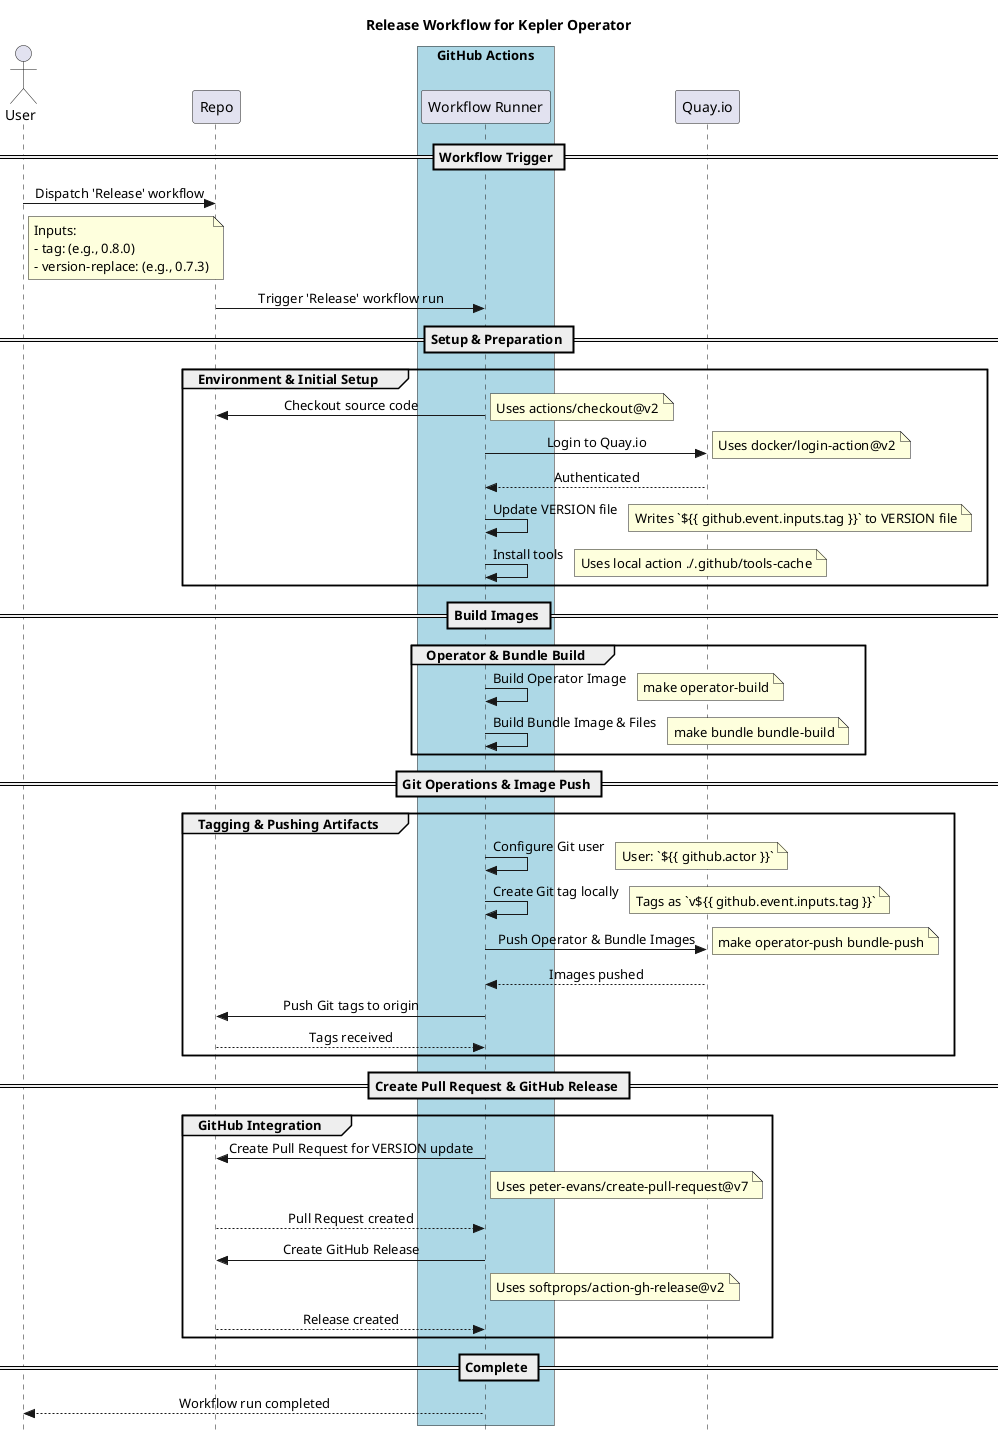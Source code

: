 @startuml Release Workflow Sequence
' NOTE: Render using http://sujoyu.github.io/plantuml-previewer or any PlantUML tool

title Release Workflow for Kepler Operator

skinparam sequenceMessageAlign center
skinparam responseMessageBelowArrow true
skinparam maxMessageSize 250
skinparam style strictuml
skinparam DefaultFontName SansSerif

actor "User" as User
participant "Repo" as Repo
box "GitHub Actions" #LightBlue
    participant "Workflow Runner" as Runner
end box
participant "Quay.io" as Registry

== Workflow Trigger ==
User -> Repo: Dispatch 'Release' workflow
note right of User
  Inputs:
  - tag: (e.g., 0.8.0)
  - version-replace: (e.g., 0.7.3)
end note
Repo -> Runner: Trigger 'Release' workflow run

== Setup & Preparation ==
group Environment & Initial Setup
    Runner -> Repo: Checkout source code
    note right: Uses actions/checkout@v2

    Runner -> Registry: Login to Quay.io
    note right: Uses docker/login-action@v2
    Registry --> Runner: Authenticated

    Runner -> Runner: Update VERSION file
    note right: Writes `${{ github.event.inputs.tag }}` to VERSION file

    Runner -> Runner: Install tools
    note right: Uses local action ./.github/tools-cache
end

== Build Images ==
group Operator & Bundle Build
    Runner -> Runner: Build Operator Image
    note right: make operator-build
    Runner -> Runner: Build Bundle Image & Files
    note right: make bundle bundle-build
end

== Git Operations & Image Push ==
group Tagging & Pushing Artifacts
    Runner -> Runner: Configure Git user
    note right: User: `${{ github.actor }}`

    Runner -> Runner: Create Git tag locally
    note right: Tags as `v${{ github.event.inputs.tag }}`

    Runner -> Registry: Push Operator & Bundle Images
    note right: make operator-push bundle-push
    Registry --> Runner: Images pushed

    Runner -> Repo: Push Git tags to origin
    Repo --> Runner: Tags received
end

== Create Pull Request & GitHub Release ==
group GitHub Integration
    Runner -> Repo: Create Pull Request for VERSION update
    note right of Runner
        Uses peter-evans/create-pull-request@v7
    end note
    Repo --> Runner: Pull Request created

    Runner -> Repo: Create GitHub Release
    note right of Runner
        Uses softprops/action-gh-release@v2
    end note
    Repo --> Runner: Release created
end

== Complete ==
Runner --> User: Workflow run completed

@enduml
